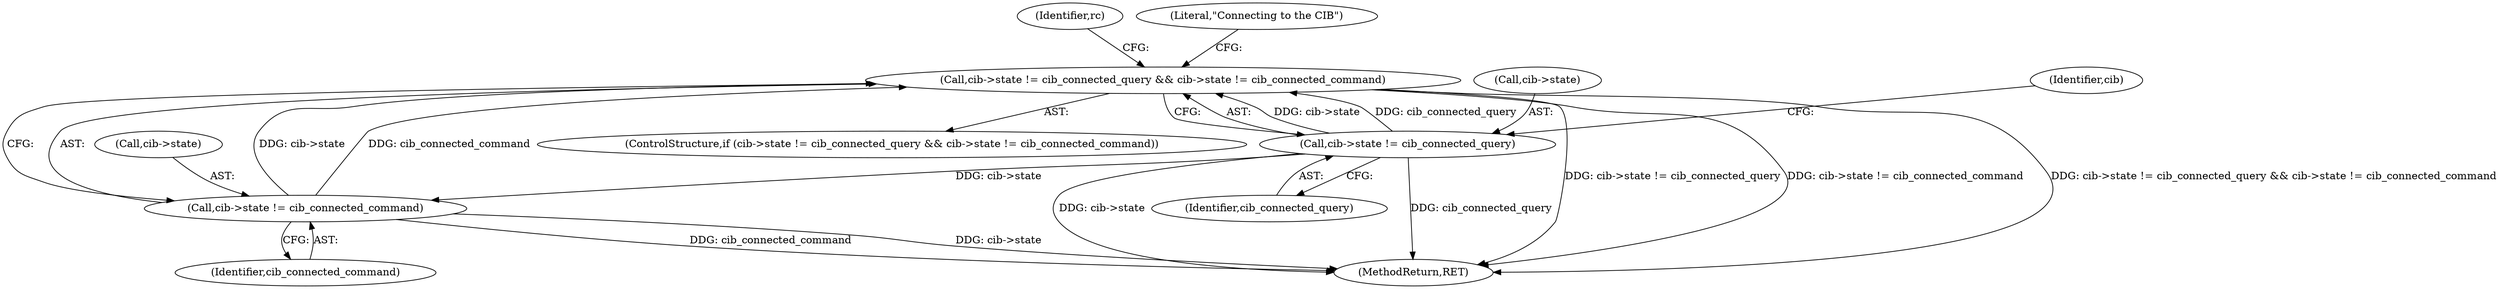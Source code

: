 digraph "0_pacemaker_564f7cc2a51dcd2f28ab12a13394f31be5aa3c93_19@API" {
"1000159" [label="(Call,cib->state != cib_connected_query && cib->state != cib_connected_command)"];
"1000160" [label="(Call,cib->state != cib_connected_query)"];
"1000165" [label="(Call,cib->state != cib_connected_command)"];
"1000268" [label="(Identifier,rc)"];
"1000166" [label="(Call,cib->state)"];
"1000159" [label="(Call,cib->state != cib_connected_query && cib->state != cib_connected_command)"];
"1000165" [label="(Call,cib->state != cib_connected_command)"];
"1000169" [label="(Identifier,cib_connected_command)"];
"1000158" [label="(ControlStructure,if (cib->state != cib_connected_query && cib->state != cib_connected_command))"];
"1000172" [label="(Literal,\"Connecting to the CIB\")"];
"1000164" [label="(Identifier,cib_connected_query)"];
"1000161" [label="(Call,cib->state)"];
"1000160" [label="(Call,cib->state != cib_connected_query)"];
"1000269" [label="(MethodReturn,RET)"];
"1000167" [label="(Identifier,cib)"];
"1000159" -> "1000158"  [label="AST: "];
"1000159" -> "1000160"  [label="CFG: "];
"1000159" -> "1000165"  [label="CFG: "];
"1000160" -> "1000159"  [label="AST: "];
"1000165" -> "1000159"  [label="AST: "];
"1000172" -> "1000159"  [label="CFG: "];
"1000268" -> "1000159"  [label="CFG: "];
"1000159" -> "1000269"  [label="DDG: cib->state != cib_connected_query && cib->state != cib_connected_command"];
"1000159" -> "1000269"  [label="DDG: cib->state != cib_connected_query"];
"1000159" -> "1000269"  [label="DDG: cib->state != cib_connected_command"];
"1000160" -> "1000159"  [label="DDG: cib->state"];
"1000160" -> "1000159"  [label="DDG: cib_connected_query"];
"1000165" -> "1000159"  [label="DDG: cib->state"];
"1000165" -> "1000159"  [label="DDG: cib_connected_command"];
"1000160" -> "1000164"  [label="CFG: "];
"1000161" -> "1000160"  [label="AST: "];
"1000164" -> "1000160"  [label="AST: "];
"1000167" -> "1000160"  [label="CFG: "];
"1000160" -> "1000269"  [label="DDG: cib_connected_query"];
"1000160" -> "1000269"  [label="DDG: cib->state"];
"1000160" -> "1000165"  [label="DDG: cib->state"];
"1000165" -> "1000169"  [label="CFG: "];
"1000166" -> "1000165"  [label="AST: "];
"1000169" -> "1000165"  [label="AST: "];
"1000165" -> "1000269"  [label="DDG: cib_connected_command"];
"1000165" -> "1000269"  [label="DDG: cib->state"];
}
